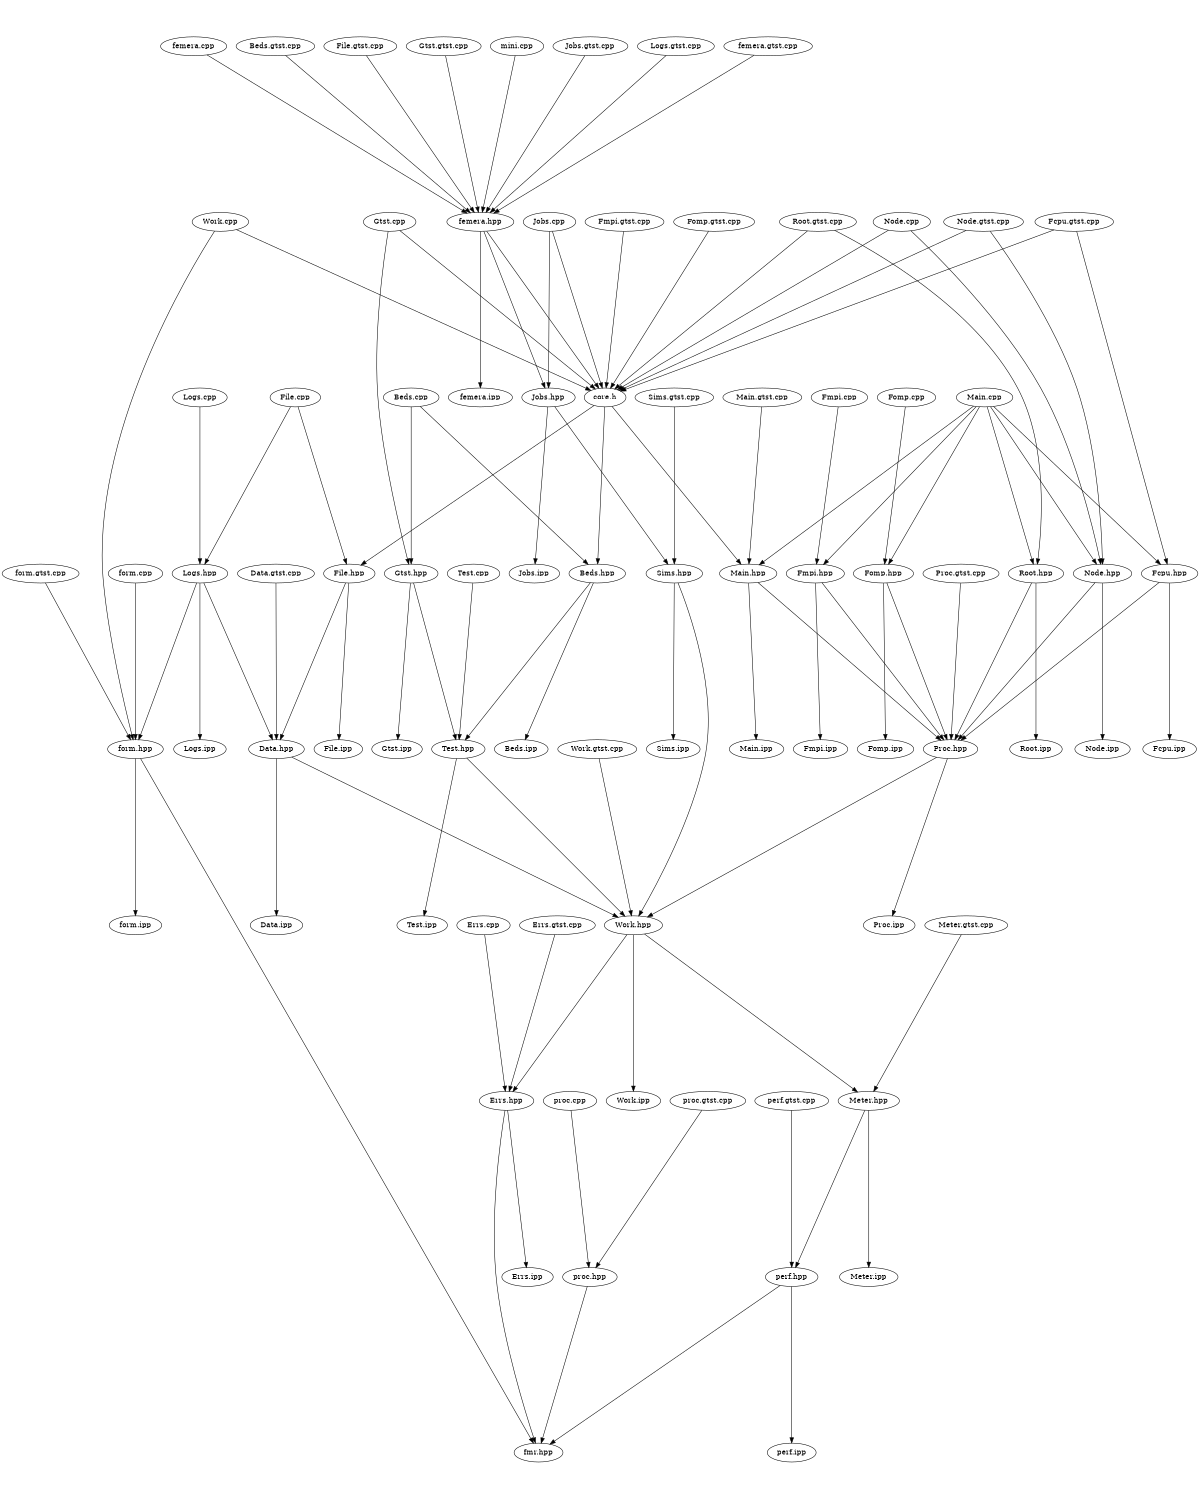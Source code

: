 digraph "source tree" {
    overlap=scale;
    size="8,10";
    ratio="fill";
    fontsize="16";
    fontname="Helvetica";
	clusterrank="local";
	"Gtst.cpp" -> "core.h"
	"femera.hpp" -> "Jobs.hpp"
	"Meter.hpp" -> "perf.hpp"
	"Main.cpp" -> "Fomp.hpp"
	"Fmpi.gtst.cpp" -> "core.h"
	"Sims.hpp" -> "Work.hpp"
	"proc.gtst.cpp" -> "proc.hpp"
	"Errs.cpp" -> "Errs.hpp"
	"femera.cpp" -> "femera.hpp"
	"Work.hpp" -> "Errs.hpp"
	"Fmpi.hpp" -> "Fmpi.ipp"
	"Sims.hpp" -> "Sims.ipp"
	"Jobs.hpp" -> "Jobs.ipp"
	"Fomp.cpp" -> "Fomp.hpp"
	"Logs.cpp" -> "Logs.hpp"
	"proc.hpp" -> "fmr.hpp"
	"Root.hpp" -> "Proc.hpp"
	"Main.cpp" -> "Node.hpp"
	"Main.cpp" -> "Main.hpp"
	"Proc.hpp" -> "Proc.ipp"
	"Beds.cpp" -> "Gtst.hpp"
	"Node.cpp" -> "Node.hpp"
	"Main.cpp" -> "Fmpi.hpp"
	"core.h" -> "Main.hpp"
	"Main.cpp" -> "Fcpu.hpp"
	"Work.cpp" -> "core.h"
	"perf.hpp" -> "fmr.hpp"
	"Data.hpp" -> "Data.ipp"
	"Proc.gtst.cpp" -> "Proc.hpp"
	"Work.hpp" -> "Work.ipp"
	"Fmpi.hpp" -> "Proc.hpp"
	"Test.hpp" -> "Work.hpp"
	"Node.hpp" -> "Node.ipp"
	"form.hpp" -> "form.ipp"
	"Gtst.cpp" -> "Gtst.hpp"
	"femera.hpp" -> "femera.ipp"
	"Root.gtst.cpp" -> "Root.hpp"
	"Main.gtst.cpp" -> "Main.hpp"
	"Fcpu.hpp" -> "Proc.hpp"
	"Work.gtst.cpp" -> "Work.hpp"
	"Node.gtst.cpp" -> "Node.hpp"
	"Fomp.hpp" -> "Proc.hpp"
	"File.hpp" -> "File.ipp"
	"Meter.hpp" -> "Meter.ipp"
	"Beds.gtst.cpp" -> "femera.hpp"
	"core.h" -> "File.hpp"
	"Fomp.hpp" -> "Fomp.ipp"
	"Logs.hpp" -> "Data.hpp"
	"Gtst.hpp" -> "Gtst.ipp"
	"Sims.gtst.cpp" -> "Sims.hpp"
	"Fomp.gtst.cpp" -> "core.h"
	"form.cpp" -> "form.hpp"
	"File.cpp" -> "File.hpp"
	"perf.hpp" -> "perf.ipp"
	"proc.cpp" -> "proc.hpp"
	"Node.cpp" -> "core.h"
	"Fmpi.cpp" -> "Fmpi.hpp"
	"File.cpp" -> "Logs.hpp"
	"core.h" -> "Beds.hpp"
	"Errs.hpp" -> "fmr.hpp"
	"Fcpu.hpp" -> "Fcpu.ipp"
	"perf.gtst.cpp" -> "perf.hpp"
	"Root.hpp" -> "Root.ipp"
	"Errs.hpp" -> "Errs.ipp"
	"Main.hpp" -> "Main.ipp"
	"Node.gtst.cpp" -> "core.h"
	"Root.gtst.cpp" -> "core.h"
	"Test.cpp" -> "Test.hpp"
	"Beds.cpp" -> "Beds.hpp"
	"Node.hpp" -> "Proc.hpp"
	"Fcpu.gtst.cpp" -> "core.h"
	"Main.cpp" -> "Root.hpp"
	"Jobs.hpp" -> "Sims.hpp"
	"Jobs.cpp" -> "Jobs.hpp"
	"Logs.hpp" -> "Logs.ipp"
	"File.gtst.cpp" -> "femera.hpp"
	"Data.gtst.cpp" -> "Data.hpp"
	"File.hpp" -> "Data.hpp"
	"form.gtst.cpp" -> "form.hpp"
	"Gtst.gtst.cpp" -> "femera.hpp"
	"mini.cpp" -> "femera.hpp"
	"Work.cpp" -> "form.hpp"
	"Meter.gtst.cpp" -> "Meter.hpp"
	"Beds.hpp" -> "Test.hpp"
	"Proc.hpp" -> "Work.hpp"
	"form.hpp" -> "fmr.hpp"
	"Jobs.gtst.cpp" -> "femera.hpp"
	"Gtst.hpp" -> "Test.hpp"
	"Logs.gtst.cpp" -> "femera.hpp"
	"Data.hpp" -> "Work.hpp"
	"Fcpu.gtst.cpp" -> "Fcpu.hpp"
	"Beds.hpp" -> "Beds.ipp"
	"femera.hpp" -> "core.h"
	"Jobs.cpp" -> "core.h"
	"Work.hpp" -> "Meter.hpp"
	"Errs.gtst.cpp" -> "Errs.hpp"
	"Logs.hpp" -> "form.hpp"
	"femera.gtst.cpp" -> "femera.hpp"
	"Main.hpp" -> "Proc.hpp"
	"Test.hpp" -> "Test.ipp"
}
